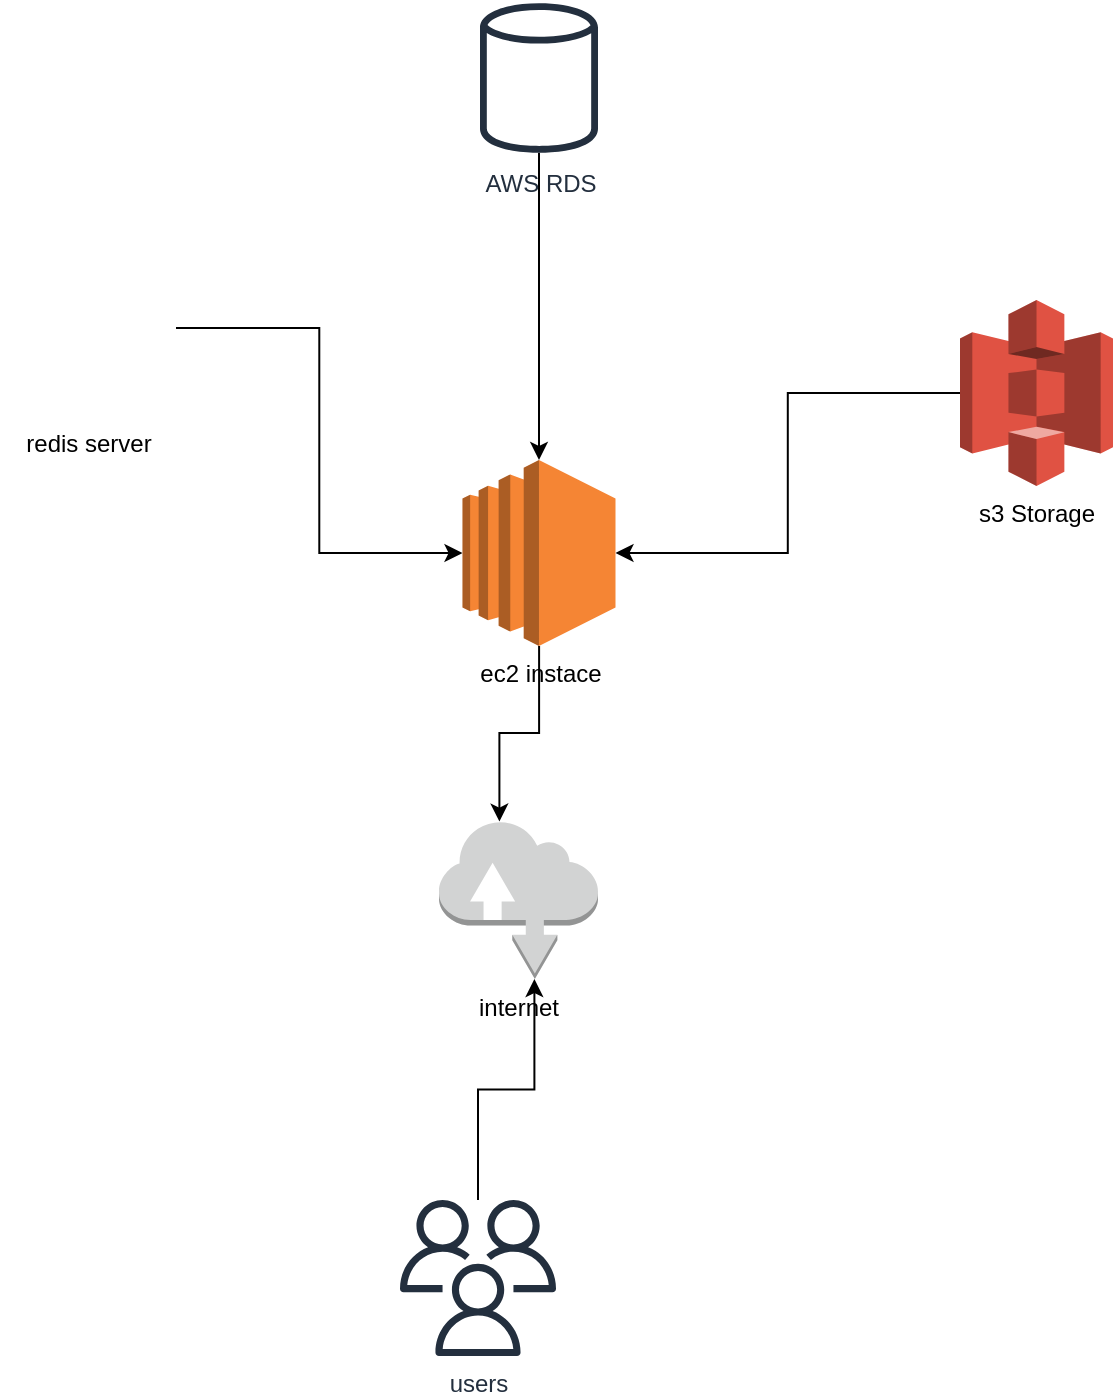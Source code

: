 <mxfile version="14.0.0" type="google"><diagram id="Ht1M8jgEwFfnCIfOTk4-" name="Page-1"><mxGraphModel dx="1175" dy="746" grid="1" gridSize="10" guides="1" tooltips="1" connect="1" arrows="1" fold="1" page="1" pageScale="1" pageWidth="1169" pageHeight="827" math="0" shadow="0"><root><mxCell id="0"/><mxCell id="1" parent="0"/><mxCell id="7fuZ4IRpIBebB8HpU3KD-19" style="edgeStyle=orthogonalEdgeStyle;rounded=0;orthogonalLoop=1;jettySize=auto;html=1;entryX=0.6;entryY=1;entryDx=0;entryDy=0;entryPerimeter=0;" edge="1" parent="1" source="7fuZ4IRpIBebB8HpU3KD-1" target="7fuZ4IRpIBebB8HpU3KD-18"><mxGeometry relative="1" as="geometry"/></mxCell><mxCell id="7fuZ4IRpIBebB8HpU3KD-1" value="users&lt;br&gt;" style="outlineConnect=0;fontColor=#232F3E;gradientColor=none;fillColor=#232F3E;strokeColor=none;dashed=0;verticalLabelPosition=bottom;verticalAlign=top;align=center;html=1;fontSize=12;fontStyle=0;aspect=fixed;pointerEvents=1;shape=mxgraph.aws4.users;" vertex="1" parent="1"><mxGeometry x="360" y="670" width="78" height="78" as="geometry"/></mxCell><mxCell id="7fuZ4IRpIBebB8HpU3KD-14" style="edgeStyle=orthogonalEdgeStyle;rounded=0;orthogonalLoop=1;jettySize=auto;html=1;entryX=0.5;entryY=0;entryDx=0;entryDy=0;entryPerimeter=0;" edge="1" parent="1" source="7fuZ4IRpIBebB8HpU3KD-3" target="7fuZ4IRpIBebB8HpU3KD-8"><mxGeometry relative="1" as="geometry"/></mxCell><mxCell id="7fuZ4IRpIBebB8HpU3KD-3" value="AWS RDS&lt;br&gt;" style="outlineConnect=0;fontColor=#232F3E;gradientColor=none;fillColor=#232F3E;strokeColor=none;dashed=0;verticalLabelPosition=bottom;verticalAlign=top;align=center;html=1;fontSize=12;fontStyle=0;aspect=fixed;pointerEvents=1;shape=mxgraph.aws4.generic_database;" vertex="1" parent="1"><mxGeometry x="400" y="70" width="59" height="78" as="geometry"/></mxCell><mxCell id="7fuZ4IRpIBebB8HpU3KD-12" style="edgeStyle=orthogonalEdgeStyle;rounded=0;orthogonalLoop=1;jettySize=auto;html=1;entryX=1;entryY=0.5;entryDx=0;entryDy=0;entryPerimeter=0;" edge="1" parent="1" source="7fuZ4IRpIBebB8HpU3KD-6" target="7fuZ4IRpIBebB8HpU3KD-8"><mxGeometry relative="1" as="geometry"/></mxCell><mxCell id="7fuZ4IRpIBebB8HpU3KD-6" value="s3 Storage&lt;br&gt;" style="outlineConnect=0;dashed=0;verticalLabelPosition=bottom;verticalAlign=top;align=center;html=1;shape=mxgraph.aws3.s3;fillColor=#E05243;gradientColor=none;" vertex="1" parent="1"><mxGeometry x="640" y="220" width="76.5" height="93" as="geometry"/></mxCell><mxCell id="7fuZ4IRpIBebB8HpU3KD-13" style="edgeStyle=orthogonalEdgeStyle;rounded=0;orthogonalLoop=1;jettySize=auto;html=1;entryX=0;entryY=0.5;entryDx=0;entryDy=0;entryPerimeter=0;" edge="1" parent="1" source="7fuZ4IRpIBebB8HpU3KD-7" target="7fuZ4IRpIBebB8HpU3KD-8"><mxGeometry relative="1" as="geometry"/></mxCell><mxCell id="7fuZ4IRpIBebB8HpU3KD-7" value="redis server&lt;br&gt;" style="shape=image;html=1;verticalAlign=top;verticalLabelPosition=bottom;labelBackgroundColor=#ffffff;imageAspect=0;aspect=fixed;image=https://cdn4.iconfinder.com/data/icons/redis-2/1451/Untitled-2-128.png" vertex="1" parent="1"><mxGeometry x="160" y="190" width="88" height="88" as="geometry"/></mxCell><mxCell id="7fuZ4IRpIBebB8HpU3KD-20" style="edgeStyle=orthogonalEdgeStyle;rounded=0;orthogonalLoop=1;jettySize=auto;html=1;entryX=0.38;entryY=0.01;entryDx=0;entryDy=0;entryPerimeter=0;" edge="1" parent="1" source="7fuZ4IRpIBebB8HpU3KD-8" target="7fuZ4IRpIBebB8HpU3KD-18"><mxGeometry relative="1" as="geometry"/></mxCell><mxCell id="7fuZ4IRpIBebB8HpU3KD-8" value="ec2 instace" style="outlineConnect=0;dashed=0;verticalLabelPosition=bottom;verticalAlign=top;align=center;html=1;shape=mxgraph.aws3.ec2;fillColor=#F58534;gradientColor=none;" vertex="1" parent="1"><mxGeometry x="391.25" y="300" width="76.5" height="93" as="geometry"/></mxCell><mxCell id="7fuZ4IRpIBebB8HpU3KD-18" value="internet&lt;br&gt;" style="outlineConnect=0;dashed=0;verticalLabelPosition=bottom;verticalAlign=top;align=center;html=1;shape=mxgraph.aws3.internet;fillColor=#D2D3D3;gradientColor=none;" vertex="1" parent="1"><mxGeometry x="379.5" y="480" width="79.5" height="79.5" as="geometry"/></mxCell></root></mxGraphModel></diagram></mxfile>